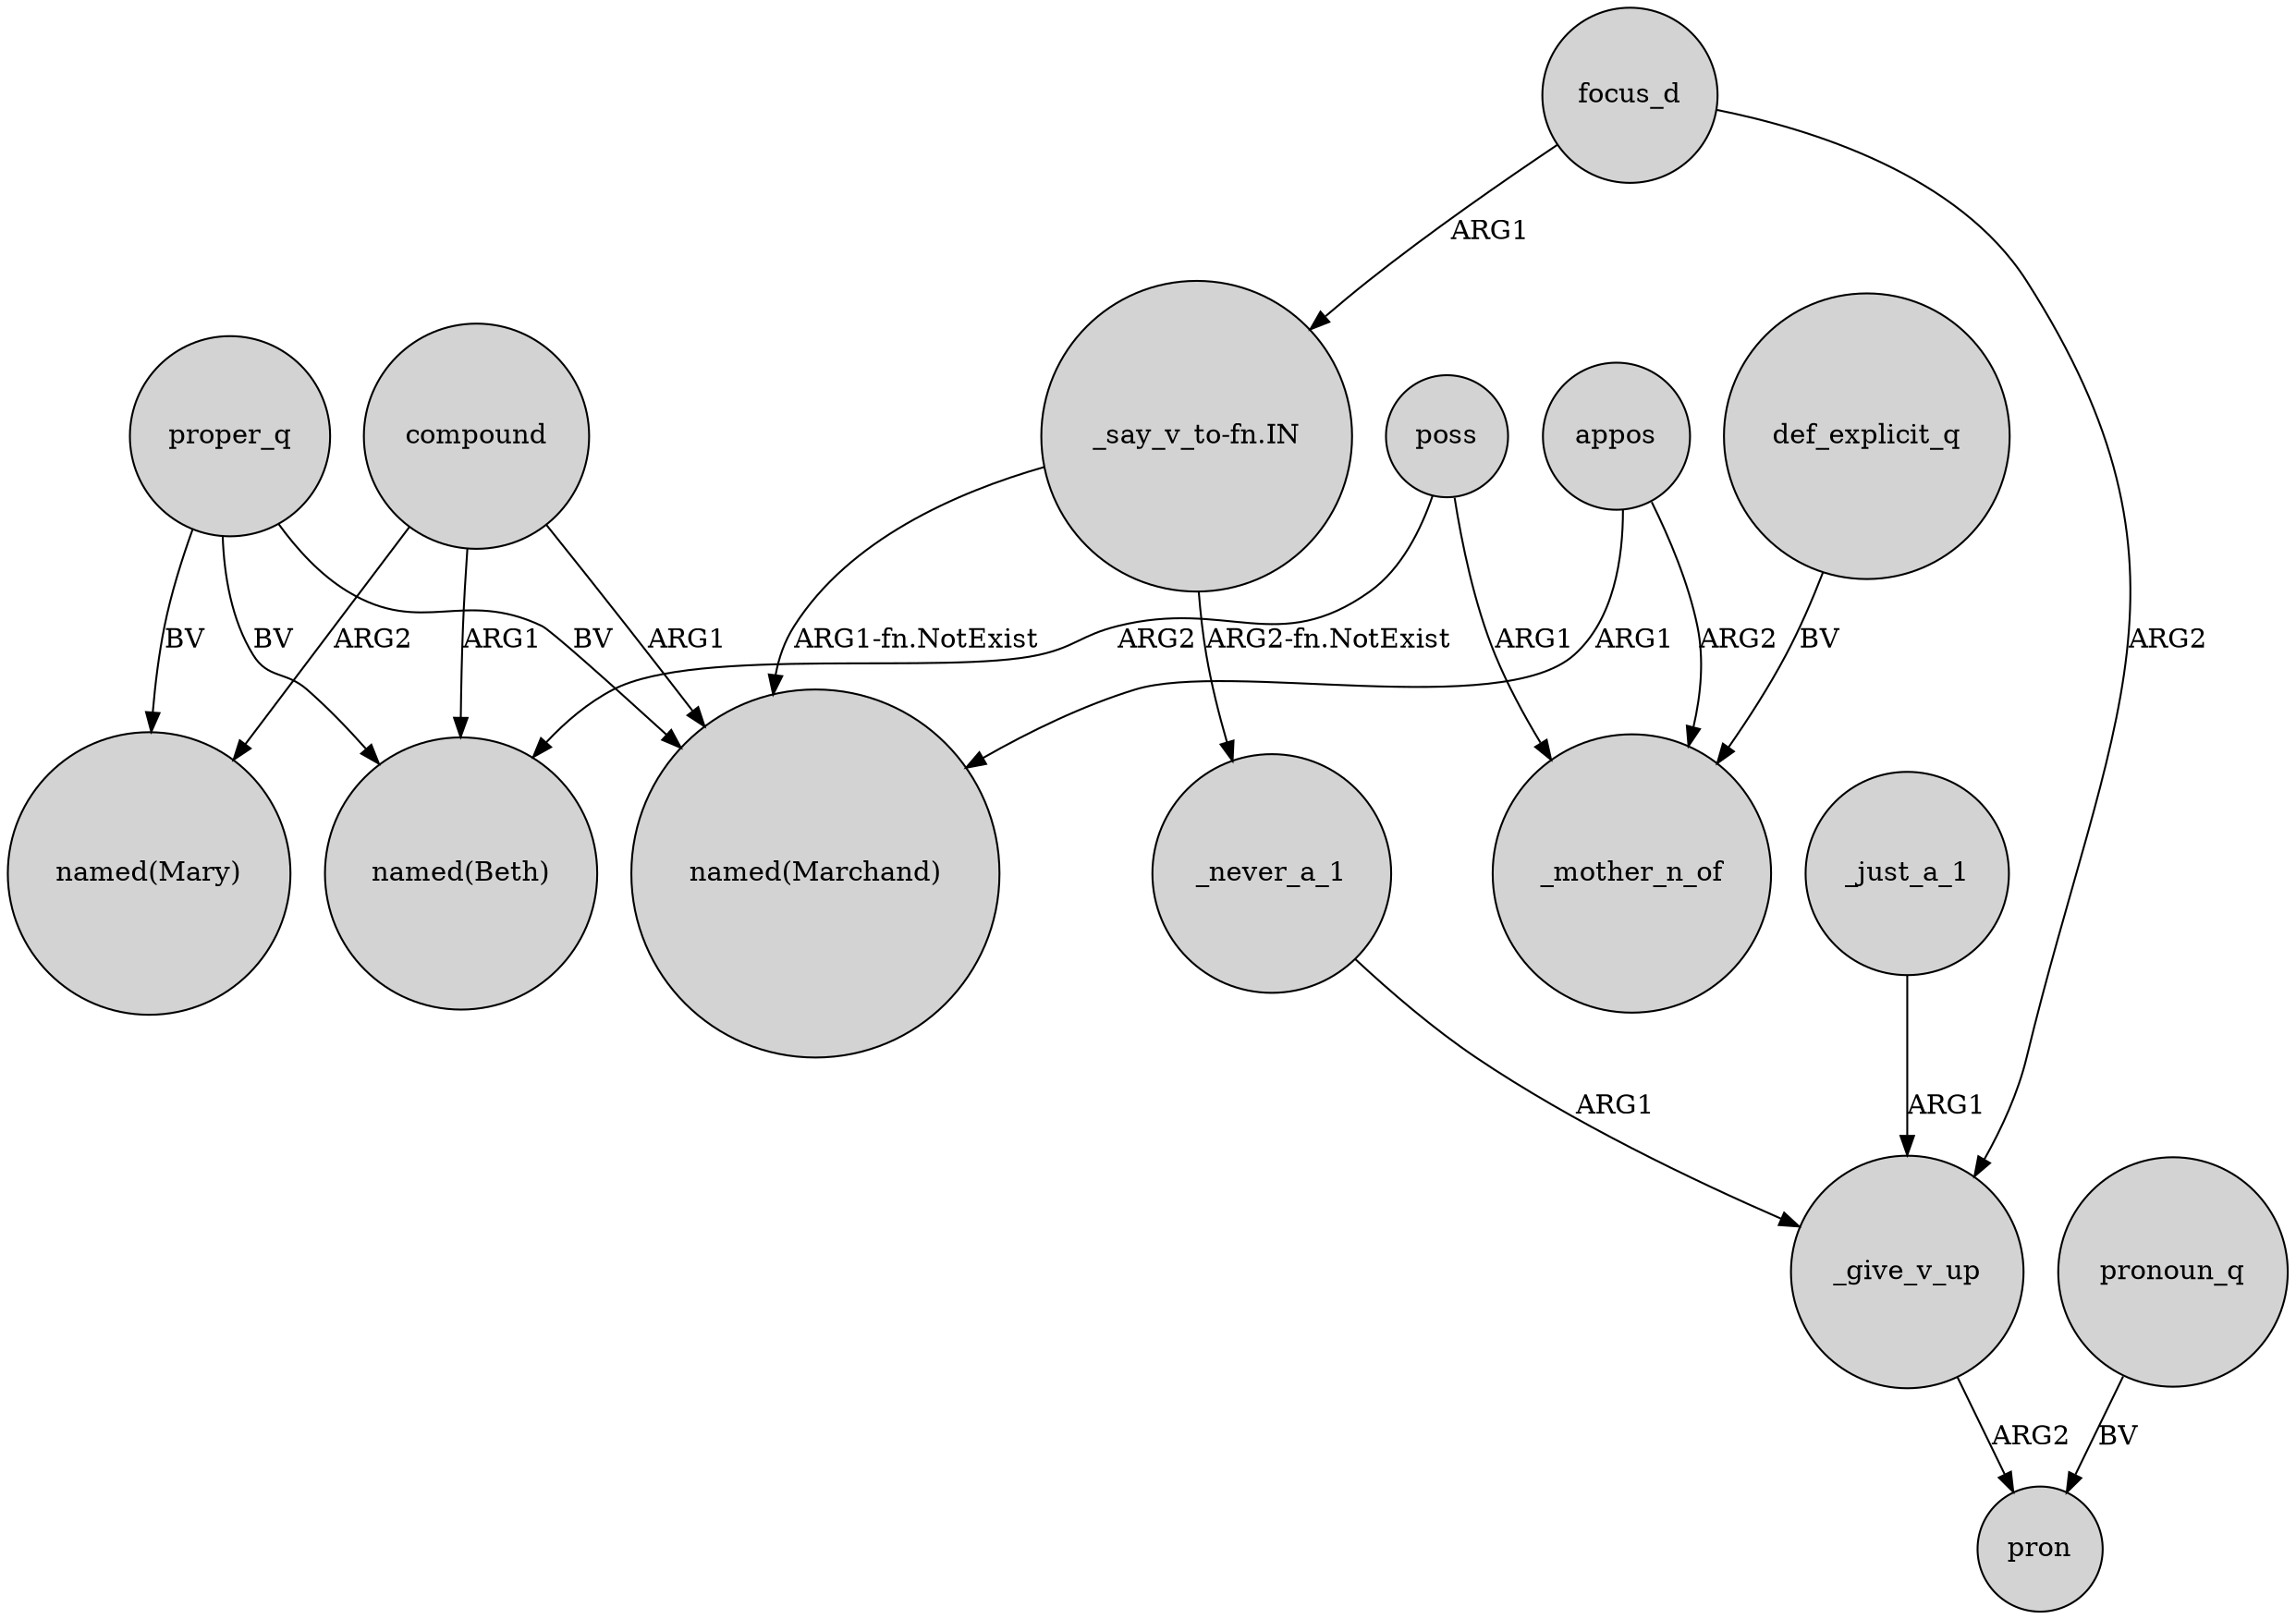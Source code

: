 digraph {
	node [shape=circle style=filled]
	appos -> "named(Marchand)" [label=ARG1]
	poss -> "named(Beth)" [label=ARG2]
	def_explicit_q -> _mother_n_of [label=BV]
	appos -> _mother_n_of [label=ARG2]
	_give_v_up -> pron [label=ARG2]
	_never_a_1 -> _give_v_up [label=ARG1]
	proper_q -> "named(Mary)" [label=BV]
	compound -> "named(Beth)" [label=ARG1]
	pronoun_q -> pron [label=BV]
	_just_a_1 -> _give_v_up [label=ARG1]
	poss -> _mother_n_of [label=ARG1]
	compound -> "named(Marchand)" [label=ARG1]
	compound -> "named(Mary)" [label=ARG2]
	focus_d -> _give_v_up [label=ARG2]
	proper_q -> "named(Beth)" [label=BV]
	"_say_v_to-fn.IN" -> _never_a_1 [label="ARG2-fn.NotExist"]
	proper_q -> "named(Marchand)" [label=BV]
	focus_d -> "_say_v_to-fn.IN" [label=ARG1]
	"_say_v_to-fn.IN" -> "named(Marchand)" [label="ARG1-fn.NotExist"]
}
